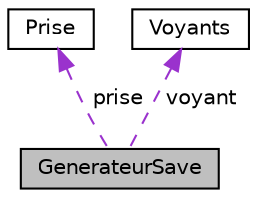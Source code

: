 digraph "GenerateurSave"
{
  edge [fontname="Helvetica",fontsize="10",labelfontname="Helvetica",labelfontsize="10"];
  node [fontname="Helvetica",fontsize="10",shape=record];
  Node1 [label="GenerateurSave",height=0.2,width=0.4,color="black", fillcolor="grey75", style="filled", fontcolor="black"];
  Node2 -> Node1 [dir="back",color="darkorchid3",fontsize="10",style="dashed",label=" prise" ];
  Node2 [label="Prise",height=0.2,width=0.4,color="black", fillcolor="white", style="filled",URL="$classPrise.html"];
  Node3 -> Node1 [dir="back",color="darkorchid3",fontsize="10",style="dashed",label=" voyant" ];
  Node3 [label="Voyants",height=0.2,width=0.4,color="black", fillcolor="white", style="filled",URL="$classVoyants.html"];
}
